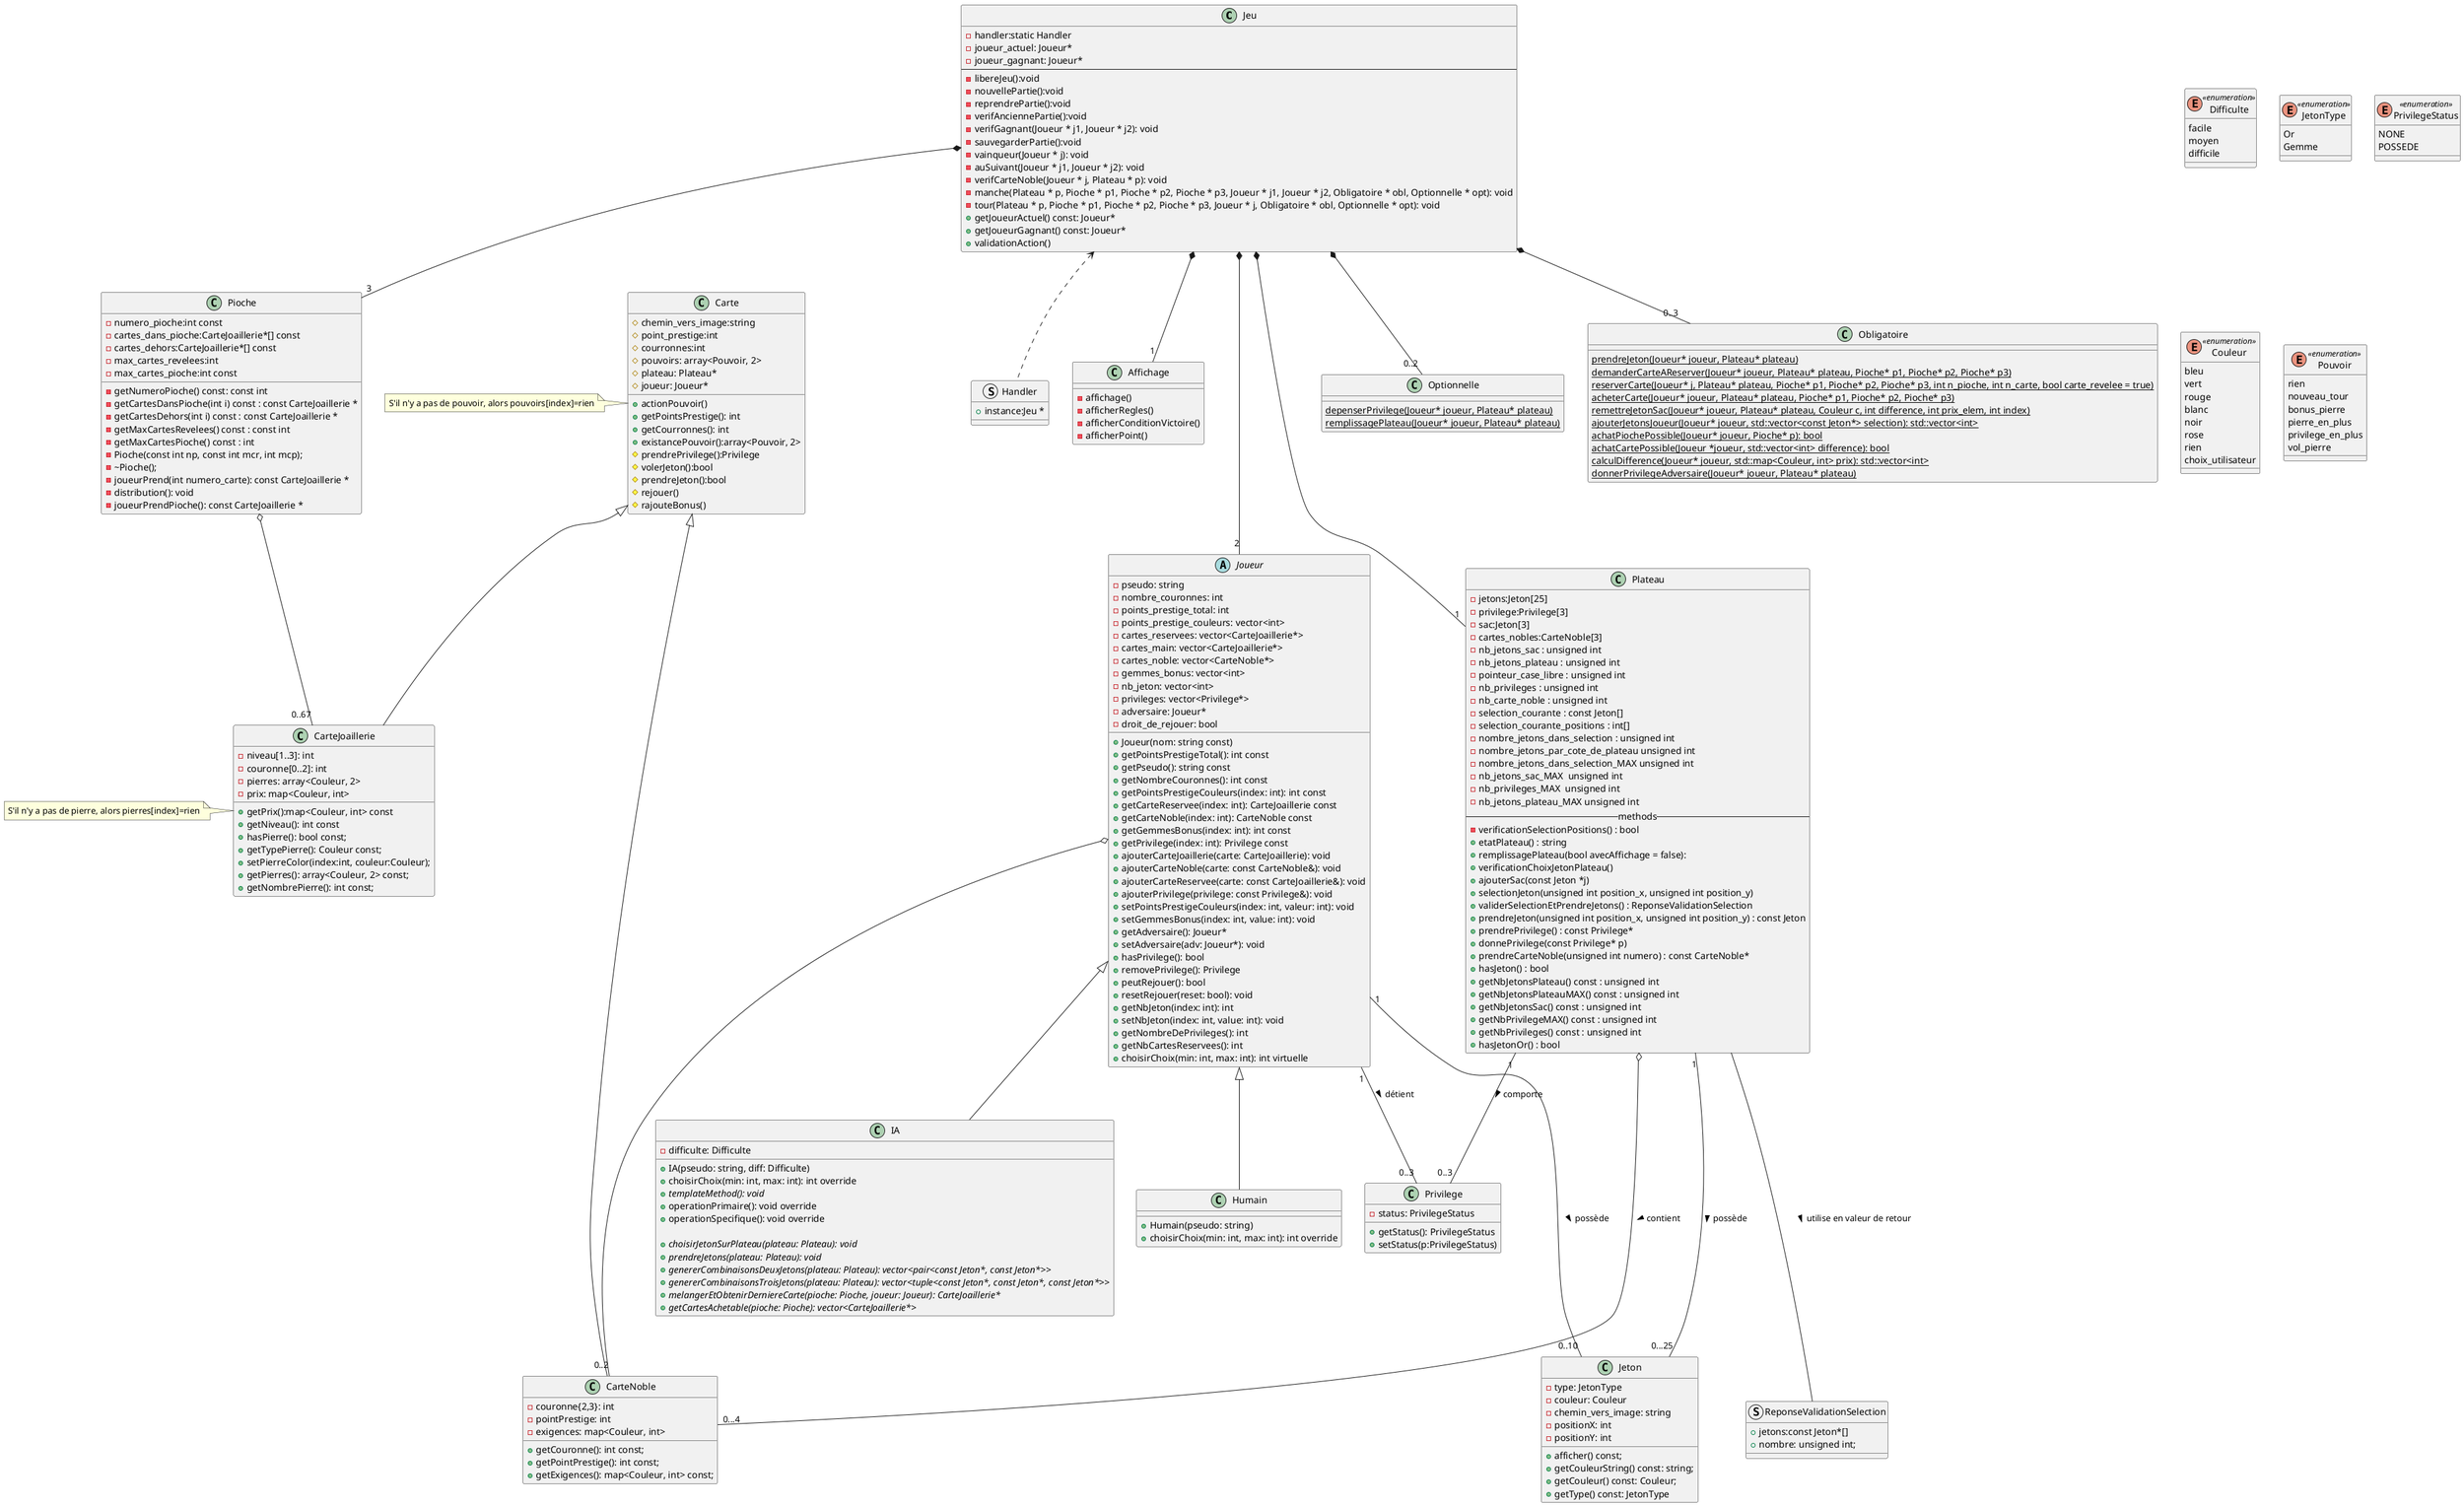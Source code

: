 @startuml

class Jeu {
- handler:static Handler
- joueur_actuel: Joueur*
- joueur_gagnant: Joueur*
--
- libereJeu():void
- nouvellePartie():void
- reprendrePartie():void
- verifAnciennePartie():void
- verifGagnant(Joueur * j1, Joueur * j2): void
- sauvegarderPartie():void
- vainqueur(Joueur * j): void
- auSuivant(Joueur * j1, Joueur * j2): void
- verifCarteNoble(Joueur * j, Plateau * p): void
- manche(Plateau * p, Pioche * p1, Pioche * p2, Pioche * p3, Joueur * j1, Joueur * j2, Obligatoire * obl, Optionnelle * opt): void
- tour(Plateau * p, Pioche * p1, Pioche * p2, Pioche * p3, Joueur * j, Obligatoire * obl, Optionnelle * opt): void
+ getJoueurActuel() const: Joueur*
+ getJoueurGagnant() const: Joueur*
+ validationAction()
}

struct Handler {
    + instance:Jeu *
}

class Affichage{
- affichage()
- afficherRegles()
- afficherConditionVictoire()
- afficherPoint()
}


class Plateau {
- jetons:Jeton[25]
- privilege:Privilege[3]
- sac:Jeton[3]
- cartes_nobles:CarteNoble[3]
- nb_jetons_sac : unsigned int
- nb_jetons_plateau : unsigned int
- pointeur_case_libre : unsigned int
- nb_privileges : unsigned int
- nb_carte_noble : unsigned int
- selection_courante : const Jeton[]
- selection_courante_positions : int[]
- nombre_jetons_dans_selection : unsigned int
- nombre_jetons_par_cote_de_plateau unsigned int
- nombre_jetons_dans_selection_MAX unsigned int
- nb_jetons_sac_MAX  unsigned int
- nb_privileges_MAX  unsigned int
- nb_jetons_plateau_MAX unsigned int
-- methods --
- verificationSelectionPositions() : bool
+ etatPlateau() : string
+ remplissagePlateau(bool avecAffichage = false):
+ verificationChoixJetonPlateau()
+ ajouterSac(const Jeton *j)
+ selectionJeton(unsigned int position_x, unsigned int position_y)
+ validerSelectionEtPrendreJetons() : ReponseValidationSelection
+ prendreJeton(unsigned int position_x, unsigned int position_y) : const Jeton
+ prendrePrivilege() : const Privilege*
+ donnePrivilege(const Privilege* p)
+ prendreCarteNoble(unsigned int numero) : const CarteNoble*
+ hasJeton() : bool
+ getNbJetonsPlateau() const : unsigned int
+ getNbJetonsPlateauMAX() const : unsigned int
+ getNbJetonsSac() const : unsigned int
+ getNbPrivilegeMAX() const : unsigned int
+ getNbPrivileges() const : unsigned int
+ hasJetonOr() : bool
}

struct ReponseValidationSelection {
    + jetons:const Jeton*[]
    + nombre: unsigned int;
}


abstract class Joueur {
    - pseudo: string
    - nombre_couronnes: int
    - points_prestige_total: int
    - points_prestige_couleurs: vector<int>
    - cartes_reservees: vector<CarteJoaillerie*>
    - cartes_main: vector<CarteJoaillerie*>
    - cartes_noble: vector<CarteNoble*>
    - gemmes_bonus: vector<int>
    - nb_jeton: vector<int>
    - privileges: vector<Privilege*>
    - adversaire: Joueur*
    - droit_de_rejouer: bool

    + Joueur(nom: string const)
    + getPointsPrestigeTotal(): int const
    + getPseudo(): string const
    + getNombreCouronnes(): int const
    + getPointsPrestigeCouleurs(index: int): int const
    + getCarteReservee(index: int): CarteJoaillerie const
    + getCarteNoble(index: int): CarteNoble const
    + getGemmesBonus(index: int): int const
    + getPrivilege(index: int): Privilege const
    + ajouterCarteJoaillerie(carte: CarteJoaillerie): void
    + ajouterCarteNoble(carte: const CarteNoble&): void
    + ajouterCarteReservee(carte: const CarteJoaillerie&): void
    + ajouterPrivilege(privilege: const Privilege&): void
    + setPointsPrestigeCouleurs(index: int, valeur: int): void
    + setGemmesBonus(index: int, value: int): void
    + getAdversaire(): Joueur*
    + setAdversaire(adv: Joueur*): void
    + hasPrivilege(): bool
    + removePrivilege(): Privilege
    + peutRejouer(): bool
    + resetRejouer(reset: bool): void
    + getNbJeton(index: int): int
    + setNbJeton(index: int, value: int): void
    + getNombreDePrivileges(): int
    + getNbCartesReservees(): int
    + choisirChoix(min: int, max: int): int virtuelle
}

class IA {
    - difficulte: Difficulte

      + IA(pseudo: string, diff: Difficulte)
      + choisirChoix(min: int, max: int): int override
      + templateMethod(): void {abstract}
      + operationPrimaire(): void override
      + operationSpecifique(): void override

      {abstract} + choisirJetonSurPlateau(plateau: Plateau): void
      {abstract} + prendreJetons(plateau: Plateau): void
      {abstract} + genererCombinaisonsDeuxJetons(plateau: Plateau): vector<pair<const Jeton*, const Jeton*>>
      {abstract} + genererCombinaisonsTroisJetons(plateau: Plateau): vector<tuple<const Jeton*, const Jeton*, const Jeton*>>
      {abstract} + melangerEtObtenirDerniereCarte(pioche: Pioche, joueur: Joueur): CarteJoaillerie*
      {abstract} + getCartesAchetable(pioche: Pioche): vector<CarteJoaillerie*>

}

class Humain {
    + Humain(pseudo: string)
    + choisirChoix(min: int, max: int): int override
}


enum Difficulte <<enumeration>> {
 facile
 moyen
 difficile
}

enum JetonType <<enumeration>> {
Or
Gemme
}
class Jeton {
-type: JetonType
-couleur: Couleur
-chemin_vers_image: string
-positionX: int
-positionY: int
+afficher() const;
+getCouleurString() const: string;
+getCouleur() const: Couleur;
+getType() const: JetonType
}

enum PrivilegeStatus <<enumeration>> {
NONE
POSSEDE
}

class Privilege {
-status: PrivilegeStatus
+getStatus(): PrivilegeStatus
+setStatus(p:PrivilegeStatus)
}


enum Couleur <<enumeration>> {
 bleu
 vert
 rouge
 blanc
 noir
 rose
 rien
 choix_utilisateur
}

class Pioche{
- numero_pioche:int const
- cartes_dans_pioche:CarteJoaillerie*[] const
- cartes_dehors:CarteJoaillerie*[] const
- max_cartes_revelees:int
- max_cartes_pioche:int const
- getNumeroPioche() const: const int
- getCartesDansPioche(int i) const : const CarteJoaillerie *
- getCartesDehors(int i) const : const CarteJoaillerie *
- getMaxCartesRevelees() const : const int
- getMaxCartesPioche() const : int
- Pioche(const int np, const int mcr, int mcp);
- ~Pioche();
- joueurPrend(int numero_carte): const CarteJoaillerie *
- distribution(): void
- joueurPrendPioche(): const CarteJoaillerie *
}

class Carte {
# chemin_vers_image:string
# point_prestige:int
# courronnes:int
# pouvoirs: array<Pouvoir, 2>
# plateau: Plateau*
# joueur: Joueur*
+ actionPouvoir()
+ getPointsPrestige(): int
+ getCourronnes(): int
+ existancePouvoir():array<Pouvoir, 2>
# prendrePrivilege():Privilege
# volerJeton():bool
# prendreJeton():bool
# rejouer()
# rajouteBonus()
}
note left: S'il n'y a pas de pouvoir, alors pouvoirs[index]=rien

class CarteNoble {
-couronne{2,3}: int
-pointPrestige: int
-exigences: map<Couleur, int>
+getCouronne(): int const;
+getPointPrestige(): int const;
+getExigences(): map<Couleur, int> const;
}

class CarteJoaillerie {
-niveau[1..3]: int
-couronne[0..2]: int
-pierres: array<Couleur, 2>
-prix: map<Couleur, int>
+getPrix():map<Couleur, int> const
+getNiveau(): int const
+hasPierre(): bool const;
+getTypePierre(): Couleur const;
+setPierreColor(index:int, couleur:Couleur);
+getPierres(): array<Couleur, 2> const;
+getNombrePierre(): int const;
}
note left: S'il n'y a pas de pierre, alors pierres[index]=rien


enum Pouvoir <<enumeration>> {
 rien
 nouveau_tour
 bonus_pierre
 pierre_en_plus
 privilege_en_plus
 vol_pierre
}


class Optionnelle {
{static} depenserPrivilege(Joueur* joueur, Plateau* plateau)
{static} remplissagePlateau(Joueur* joueur, Plateau* plateau)
}

class Obligatoire {
{static} prendreJeton(Joueur* joueur, Plateau* plateau)
{static} demanderCarteAReserver(Joueur* joueur, Plateau* plateau, Pioche* p1, Pioche* p2, Pioche* p3)
{static} reserverCarte(Joueur* j, Plateau* plateau, Pioche* p1, Pioche* p2, Pioche* p3, int n_pioche, int n_carte, bool carte_revelee = true)
{static} acheterCarte(Joueur* joueur, Plateau* plateau, Pioche* p1, Pioche* p2, Pioche* p3)
{static} remettreJetonSac(Joueur* joueur, Plateau* plateau, Couleur c, int difference, int prix_elem, int index)
{static} ajouterJetonsJoueur(Joueur* joueur, std::vector<const Jeton*> selection): std::vector<int>
{static} achatPiochePossible(Joueur* joueur, Pioche* p): bool
{static} achatCartePossible(Joueur *joueur, std::vector<int> difference): bool
{static} calculDifference(Joueur* joueur, std::map<Couleur, int> prix): std::vector<int>
{static} donnerPrivilegeAdversaire(Joueur* joueur, Plateau* plateau)
}

Joueur <|-- IA
Joueur <|-- Humain

Jeu <.. Handler

Jeu *--- "1" Plateau
Jeu *-- "2" Joueur
Jeu *-- "3" Pioche
Jeu *--"1" Affichage
Jeu *--"0..2" Optionnelle
Jeu *--"0..3" Obligatoire

Plateau "1" --- "0...25" Jeton: possède >
Plateau "1"--"0..3" Privilege: comporte >
Plateau o---"0...4" CarteNoble: contient >
Plateau --- ReponseValidationSelection : utilise en valeur de retour >
'Plateau "1"-"3" Pioche

Pioche o--"0..67" CarteJoaillerie

Joueur "1" -- "0..3" Privilege: détient >
Joueur "1" --- "0..10" Jeton: possède >
Joueur o--"0..2" CarteNoble

Carte <|-- CarteNoble
Carte <|-- CarteJoaillerie
'(CarteJoaillerie, Pierre) .. AchatCarte






@enduml
